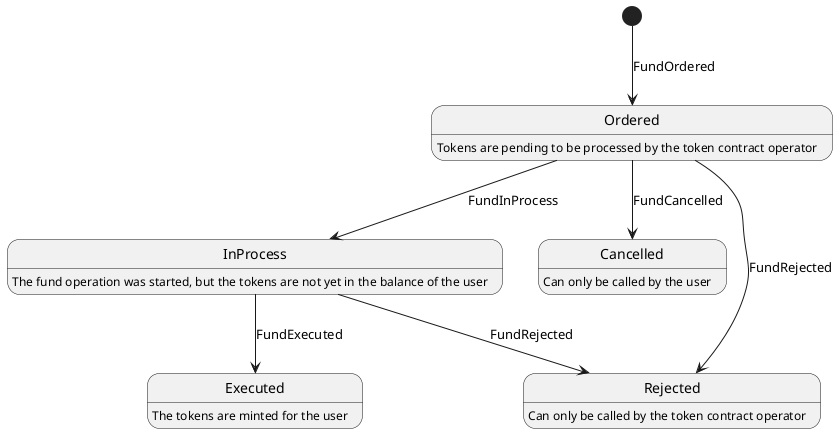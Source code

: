 @startuml
[*] --> Ordered: FundOrdered
Ordered --> InProcess: FundInProcess
Ordered: Tokens are pending to be processed by the token contract operator
InProcess: The fund operation was started, but the tokens are not yet in the balance of the user
InProcess --> Executed: FundExecuted
Executed: The tokens are minted for the user
Ordered --> Cancelled: FundCancelled
Cancelled: Can only be called by the user
Ordered --> Rejected: FundRejected
InProcess --> Rejected: FundRejected
Rejected: Can only be called by the token contract operator
@enduml
